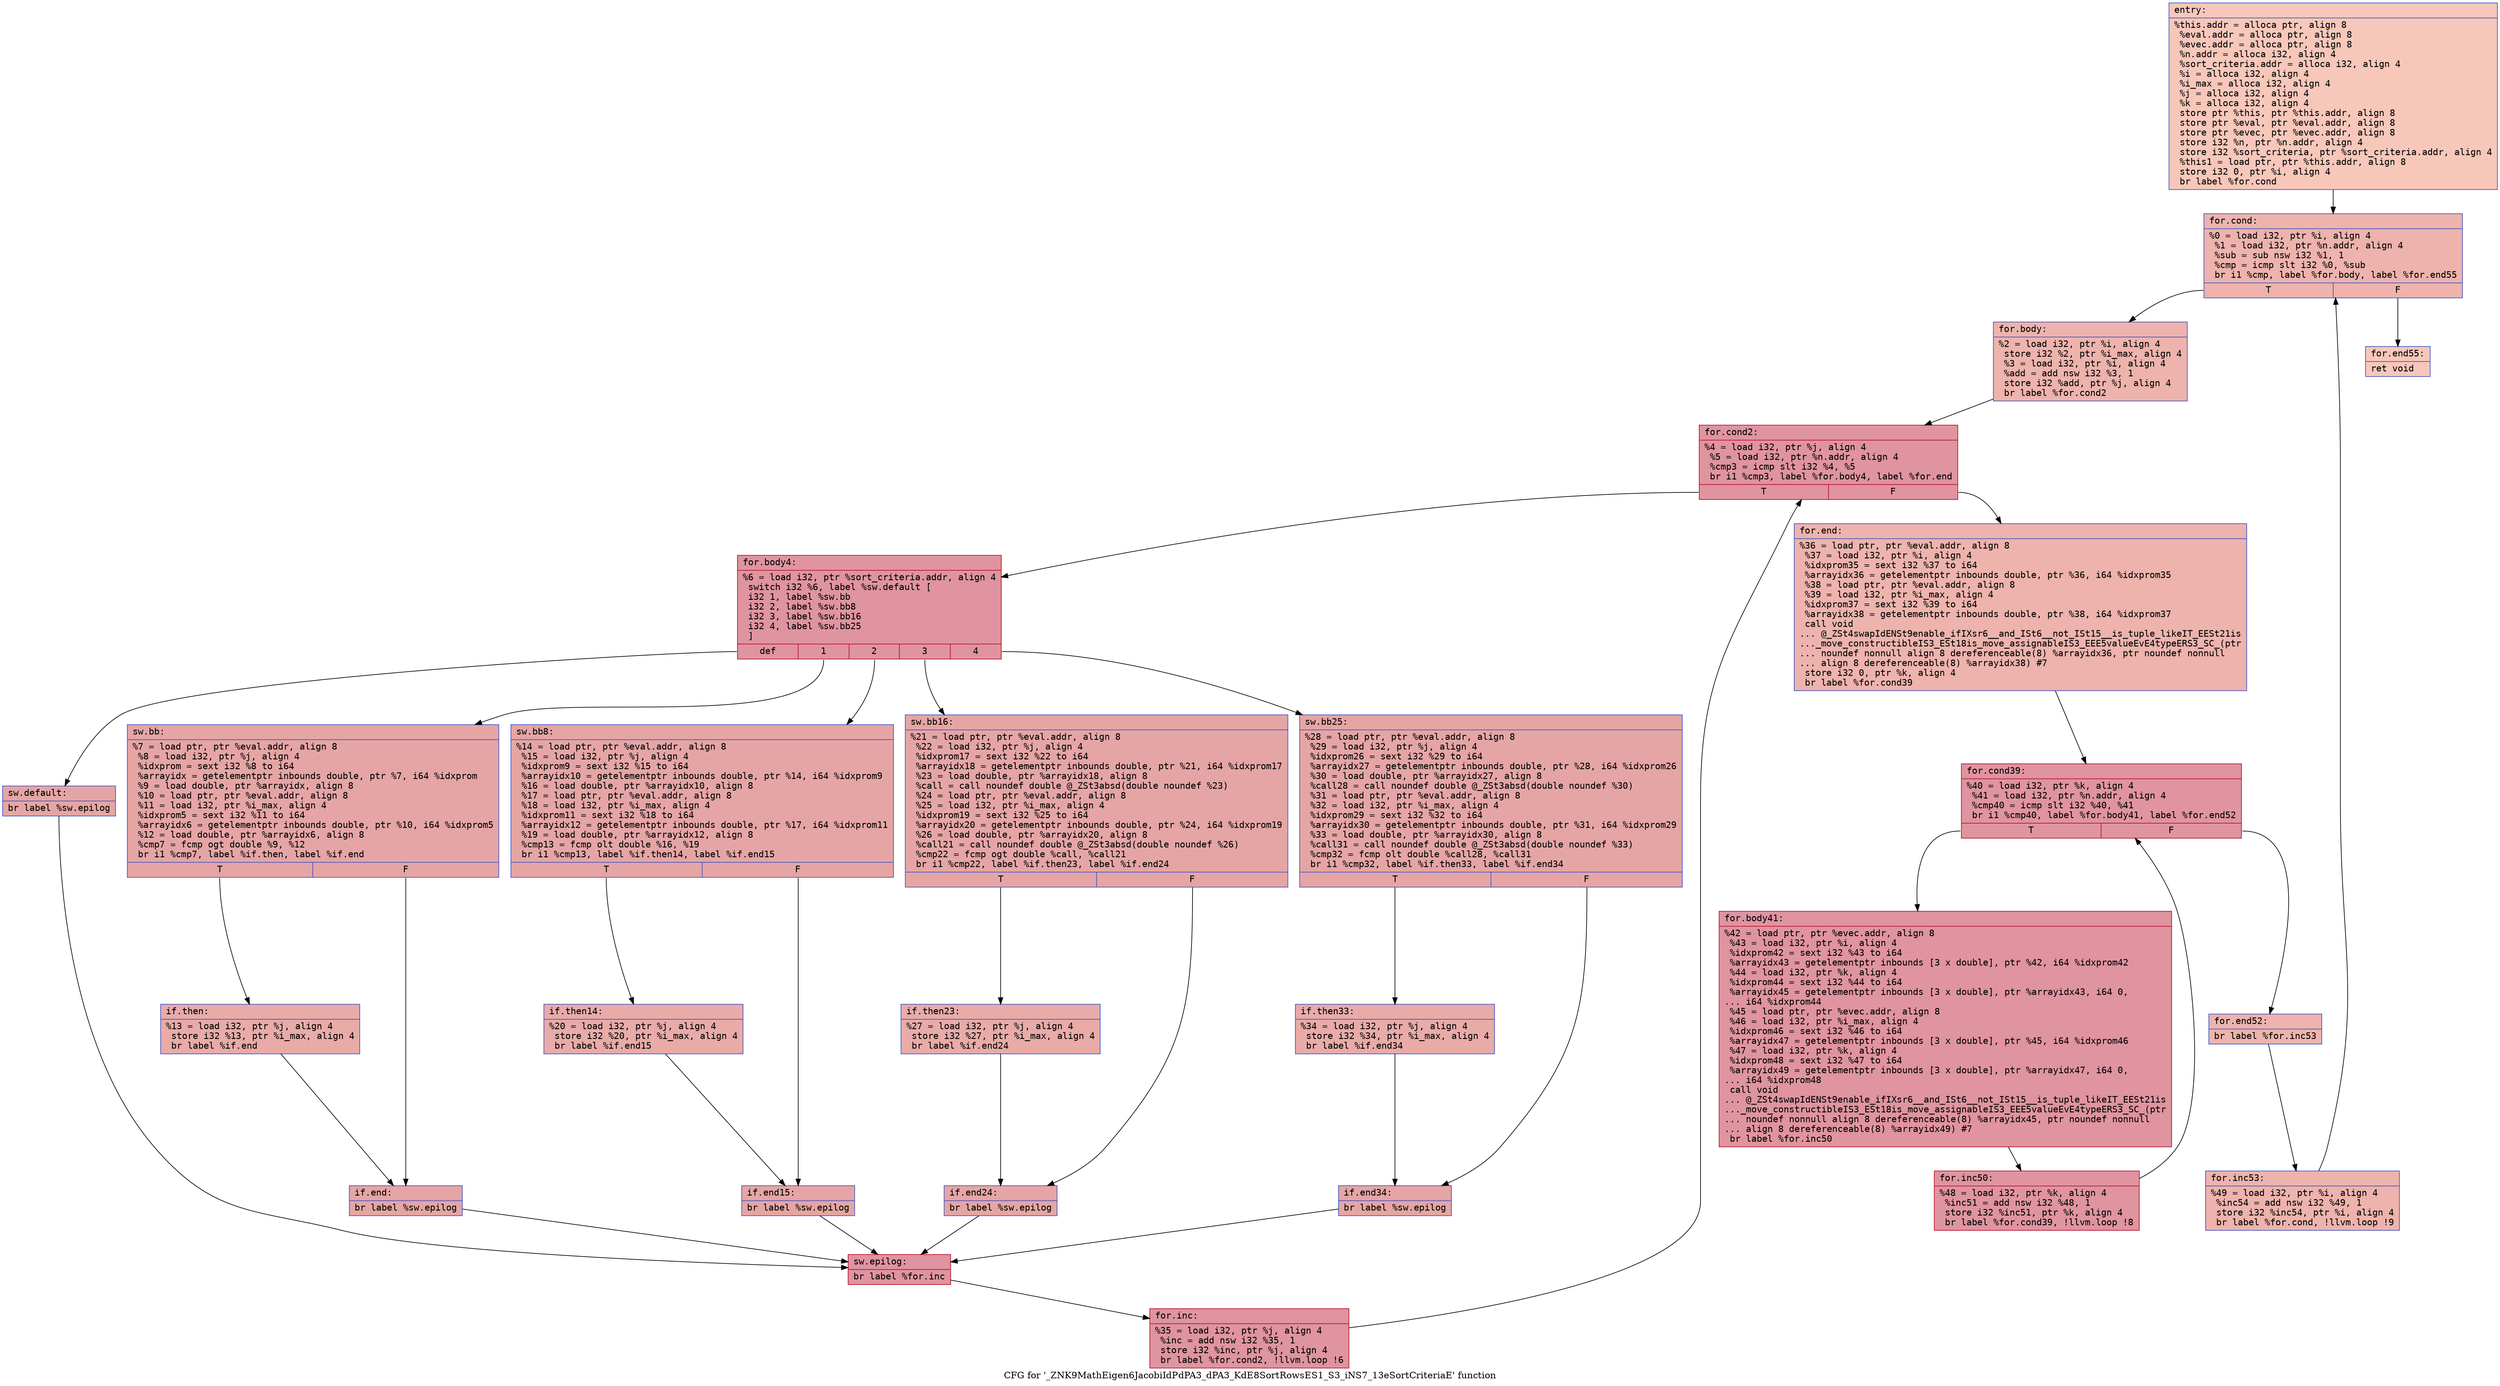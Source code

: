 digraph "CFG for '_ZNK9MathEigen6JacobiIdPdPA3_dPA3_KdE8SortRowsES1_S3_iNS7_13eSortCriteriaE' function" {
	label="CFG for '_ZNK9MathEigen6JacobiIdPdPA3_dPA3_KdE8SortRowsES1_S3_iNS7_13eSortCriteriaE' function";

	Node0x5600924a6800 [shape=record,color="#3d50c3ff", style=filled, fillcolor="#ec7f6370" fontname="Courier",label="{entry:\l|  %this.addr = alloca ptr, align 8\l  %eval.addr = alloca ptr, align 8\l  %evec.addr = alloca ptr, align 8\l  %n.addr = alloca i32, align 4\l  %sort_criteria.addr = alloca i32, align 4\l  %i = alloca i32, align 4\l  %i_max = alloca i32, align 4\l  %j = alloca i32, align 4\l  %k = alloca i32, align 4\l  store ptr %this, ptr %this.addr, align 8\l  store ptr %eval, ptr %eval.addr, align 8\l  store ptr %evec, ptr %evec.addr, align 8\l  store i32 %n, ptr %n.addr, align 4\l  store i32 %sort_criteria, ptr %sort_criteria.addr, align 4\l  %this1 = load ptr, ptr %this.addr, align 8\l  store i32 0, ptr %i, align 4\l  br label %for.cond\l}"];
	Node0x5600924a6800 -> Node0x5600924a77d0[tooltip="entry -> for.cond\nProbability 100.00%" ];
	Node0x5600924a77d0 [shape=record,color="#3d50c3ff", style=filled, fillcolor="#d6524470" fontname="Courier",label="{for.cond:\l|  %0 = load i32, ptr %i, align 4\l  %1 = load i32, ptr %n.addr, align 4\l  %sub = sub nsw i32 %1, 1\l  %cmp = icmp slt i32 %0, %sub\l  br i1 %cmp, label %for.body, label %for.end55\l|{<s0>T|<s1>F}}"];
	Node0x5600924a77d0:s0 -> Node0x5600924a7af0[tooltip="for.cond -> for.body\nProbability 96.88%" ];
	Node0x5600924a77d0:s1 -> Node0x5600924a7b40[tooltip="for.cond -> for.end55\nProbability 3.12%" ];
	Node0x5600924a7af0 [shape=record,color="#3d50c3ff", style=filled, fillcolor="#d6524470" fontname="Courier",label="{for.body:\l|  %2 = load i32, ptr %i, align 4\l  store i32 %2, ptr %i_max, align 4\l  %3 = load i32, ptr %i, align 4\l  %add = add nsw i32 %3, 1\l  store i32 %add, ptr %j, align 4\l  br label %for.cond2\l}"];
	Node0x5600924a7af0 -> Node0x5600924a7f30[tooltip="for.body -> for.cond2\nProbability 100.00%" ];
	Node0x5600924a7f30 [shape=record,color="#b70d28ff", style=filled, fillcolor="#b70d2870" fontname="Courier",label="{for.cond2:\l|  %4 = load i32, ptr %j, align 4\l  %5 = load i32, ptr %n.addr, align 4\l  %cmp3 = icmp slt i32 %4, %5\l  br i1 %cmp3, label %for.body4, label %for.end\l|{<s0>T|<s1>F}}"];
	Node0x5600924a7f30:s0 -> Node0x5600924a81d0[tooltip="for.cond2 -> for.body4\nProbability 96.88%" ];
	Node0x5600924a7f30:s1 -> Node0x5600924a7030[tooltip="for.cond2 -> for.end\nProbability 3.12%" ];
	Node0x5600924a81d0 [shape=record,color="#b70d28ff", style=filled, fillcolor="#b70d2870" fontname="Courier",label="{for.body4:\l|  %6 = load i32, ptr %sort_criteria.addr, align 4\l  switch i32 %6, label %sw.default [\l    i32 1, label %sw.bb\l    i32 2, label %sw.bb8\l    i32 3, label %sw.bb16\l    i32 4, label %sw.bb25\l  ]\l|{<s0>def|<s1>1|<s2>2|<s3>3|<s4>4}}"];
	Node0x5600924a81d0:s0 -> Node0x5600924a85f0[tooltip="for.body4 -> sw.default\nProbability 20.00%" ];
	Node0x5600924a81d0:s1 -> Node0x5600924a8640[tooltip="for.body4 -> sw.bb\nProbability 20.00%" ];
	Node0x5600924a81d0:s2 -> Node0x5600924a8690[tooltip="for.body4 -> sw.bb8\nProbability 20.00%" ];
	Node0x5600924a81d0:s3 -> Node0x5600924a8700[tooltip="for.body4 -> sw.bb16\nProbability 20.00%" ];
	Node0x5600924a81d0:s4 -> Node0x5600924a8770[tooltip="for.body4 -> sw.bb25\nProbability 20.00%" ];
	Node0x5600924a8640 [shape=record,color="#3d50c3ff", style=filled, fillcolor="#c5333470" fontname="Courier",label="{sw.bb:\l|  %7 = load ptr, ptr %eval.addr, align 8\l  %8 = load i32, ptr %j, align 4\l  %idxprom = sext i32 %8 to i64\l  %arrayidx = getelementptr inbounds double, ptr %7, i64 %idxprom\l  %9 = load double, ptr %arrayidx, align 8\l  %10 = load ptr, ptr %eval.addr, align 8\l  %11 = load i32, ptr %i_max, align 4\l  %idxprom5 = sext i32 %11 to i64\l  %arrayidx6 = getelementptr inbounds double, ptr %10, i64 %idxprom5\l  %12 = load double, ptr %arrayidx6, align 8\l  %cmp7 = fcmp ogt double %9, %12\l  br i1 %cmp7, label %if.then, label %if.end\l|{<s0>T|<s1>F}}"];
	Node0x5600924a8640:s0 -> Node0x5600924a8fe0[tooltip="sw.bb -> if.then\nProbability 50.00%" ];
	Node0x5600924a8640:s1 -> Node0x5600924a9050[tooltip="sw.bb -> if.end\nProbability 50.00%" ];
	Node0x5600924a8fe0 [shape=record,color="#3d50c3ff", style=filled, fillcolor="#cc403a70" fontname="Courier",label="{if.then:\l|  %13 = load i32, ptr %j, align 4\l  store i32 %13, ptr %i_max, align 4\l  br label %if.end\l}"];
	Node0x5600924a8fe0 -> Node0x5600924a9050[tooltip="if.then -> if.end\nProbability 100.00%" ];
	Node0x5600924a9050 [shape=record,color="#3d50c3ff", style=filled, fillcolor="#c5333470" fontname="Courier",label="{if.end:\l|  br label %sw.epilog\l}"];
	Node0x5600924a9050 -> Node0x5600924a9360[tooltip="if.end -> sw.epilog\nProbability 100.00%" ];
	Node0x5600924a8690 [shape=record,color="#3d50c3ff", style=filled, fillcolor="#c5333470" fontname="Courier",label="{sw.bb8:\l|  %14 = load ptr, ptr %eval.addr, align 8\l  %15 = load i32, ptr %j, align 4\l  %idxprom9 = sext i32 %15 to i64\l  %arrayidx10 = getelementptr inbounds double, ptr %14, i64 %idxprom9\l  %16 = load double, ptr %arrayidx10, align 8\l  %17 = load ptr, ptr %eval.addr, align 8\l  %18 = load i32, ptr %i_max, align 4\l  %idxprom11 = sext i32 %18 to i64\l  %arrayidx12 = getelementptr inbounds double, ptr %17, i64 %idxprom11\l  %19 = load double, ptr %arrayidx12, align 8\l  %cmp13 = fcmp olt double %16, %19\l  br i1 %cmp13, label %if.then14, label %if.end15\l|{<s0>T|<s1>F}}"];
	Node0x5600924a8690:s0 -> Node0x5600924a9ae0[tooltip="sw.bb8 -> if.then14\nProbability 50.00%" ];
	Node0x5600924a8690:s1 -> Node0x5600924a9b60[tooltip="sw.bb8 -> if.end15\nProbability 50.00%" ];
	Node0x5600924a9ae0 [shape=record,color="#3d50c3ff", style=filled, fillcolor="#cc403a70" fontname="Courier",label="{if.then14:\l|  %20 = load i32, ptr %j, align 4\l  store i32 %20, ptr %i_max, align 4\l  br label %if.end15\l}"];
	Node0x5600924a9ae0 -> Node0x5600924a9b60[tooltip="if.then14 -> if.end15\nProbability 100.00%" ];
	Node0x5600924a9b60 [shape=record,color="#3d50c3ff", style=filled, fillcolor="#c5333470" fontname="Courier",label="{if.end15:\l|  br label %sw.epilog\l}"];
	Node0x5600924a9b60 -> Node0x5600924a9360[tooltip="if.end15 -> sw.epilog\nProbability 100.00%" ];
	Node0x5600924a8700 [shape=record,color="#3d50c3ff", style=filled, fillcolor="#c5333470" fontname="Courier",label="{sw.bb16:\l|  %21 = load ptr, ptr %eval.addr, align 8\l  %22 = load i32, ptr %j, align 4\l  %idxprom17 = sext i32 %22 to i64\l  %arrayidx18 = getelementptr inbounds double, ptr %21, i64 %idxprom17\l  %23 = load double, ptr %arrayidx18, align 8\l  %call = call noundef double @_ZSt3absd(double noundef %23)\l  %24 = load ptr, ptr %eval.addr, align 8\l  %25 = load i32, ptr %i_max, align 4\l  %idxprom19 = sext i32 %25 to i64\l  %arrayidx20 = getelementptr inbounds double, ptr %24, i64 %idxprom19\l  %26 = load double, ptr %arrayidx20, align 8\l  %call21 = call noundef double @_ZSt3absd(double noundef %26)\l  %cmp22 = fcmp ogt double %call, %call21\l  br i1 %cmp22, label %if.then23, label %if.end24\l|{<s0>T|<s1>F}}"];
	Node0x5600924a8700:s0 -> Node0x5600924aaa70[tooltip="sw.bb16 -> if.then23\nProbability 50.00%" ];
	Node0x5600924a8700:s1 -> Node0x5600924aaac0[tooltip="sw.bb16 -> if.end24\nProbability 50.00%" ];
	Node0x5600924aaa70 [shape=record,color="#3d50c3ff", style=filled, fillcolor="#cc403a70" fontname="Courier",label="{if.then23:\l|  %27 = load i32, ptr %j, align 4\l  store i32 %27, ptr %i_max, align 4\l  br label %if.end24\l}"];
	Node0x5600924aaa70 -> Node0x5600924aaac0[tooltip="if.then23 -> if.end24\nProbability 100.00%" ];
	Node0x5600924aaac0 [shape=record,color="#3d50c3ff", style=filled, fillcolor="#c5333470" fontname="Courier",label="{if.end24:\l|  br label %sw.epilog\l}"];
	Node0x5600924aaac0 -> Node0x5600924a9360[tooltip="if.end24 -> sw.epilog\nProbability 100.00%" ];
	Node0x5600924a8770 [shape=record,color="#3d50c3ff", style=filled, fillcolor="#c5333470" fontname="Courier",label="{sw.bb25:\l|  %28 = load ptr, ptr %eval.addr, align 8\l  %29 = load i32, ptr %j, align 4\l  %idxprom26 = sext i32 %29 to i64\l  %arrayidx27 = getelementptr inbounds double, ptr %28, i64 %idxprom26\l  %30 = load double, ptr %arrayidx27, align 8\l  %call28 = call noundef double @_ZSt3absd(double noundef %30)\l  %31 = load ptr, ptr %eval.addr, align 8\l  %32 = load i32, ptr %i_max, align 4\l  %idxprom29 = sext i32 %32 to i64\l  %arrayidx30 = getelementptr inbounds double, ptr %31, i64 %idxprom29\l  %33 = load double, ptr %arrayidx30, align 8\l  %call31 = call noundef double @_ZSt3absd(double noundef %33)\l  %cmp32 = fcmp olt double %call28, %call31\l  br i1 %cmp32, label %if.then33, label %if.end34\l|{<s0>T|<s1>F}}"];
	Node0x5600924a8770:s0 -> Node0x5600924ab6a0[tooltip="sw.bb25 -> if.then33\nProbability 50.00%" ];
	Node0x5600924a8770:s1 -> Node0x5600924ab720[tooltip="sw.bb25 -> if.end34\nProbability 50.00%" ];
	Node0x5600924ab6a0 [shape=record,color="#3d50c3ff", style=filled, fillcolor="#cc403a70" fontname="Courier",label="{if.then33:\l|  %34 = load i32, ptr %j, align 4\l  store i32 %34, ptr %i_max, align 4\l  br label %if.end34\l}"];
	Node0x5600924ab6a0 -> Node0x5600924ab720[tooltip="if.then33 -> if.end34\nProbability 100.00%" ];
	Node0x5600924ab720 [shape=record,color="#3d50c3ff", style=filled, fillcolor="#c5333470" fontname="Courier",label="{if.end34:\l|  br label %sw.epilog\l}"];
	Node0x5600924ab720 -> Node0x5600924a9360[tooltip="if.end34 -> sw.epilog\nProbability 100.00%" ];
	Node0x5600924a85f0 [shape=record,color="#3d50c3ff", style=filled, fillcolor="#c5333470" fontname="Courier",label="{sw.default:\l|  br label %sw.epilog\l}"];
	Node0x5600924a85f0 -> Node0x5600924a9360[tooltip="sw.default -> sw.epilog\nProbability 100.00%" ];
	Node0x5600924a9360 [shape=record,color="#b70d28ff", style=filled, fillcolor="#b70d2870" fontname="Courier",label="{sw.epilog:\l|  br label %for.inc\l}"];
	Node0x5600924a9360 -> Node0x5600924abac0[tooltip="sw.epilog -> for.inc\nProbability 100.00%" ];
	Node0x5600924abac0 [shape=record,color="#b70d28ff", style=filled, fillcolor="#b70d2870" fontname="Courier",label="{for.inc:\l|  %35 = load i32, ptr %j, align 4\l  %inc = add nsw i32 %35, 1\l  store i32 %inc, ptr %j, align 4\l  br label %for.cond2, !llvm.loop !6\l}"];
	Node0x5600924abac0 -> Node0x5600924a7f30[tooltip="for.inc -> for.cond2\nProbability 100.00%" ];
	Node0x5600924a7030 [shape=record,color="#3d50c3ff", style=filled, fillcolor="#d6524470" fontname="Courier",label="{for.end:\l|  %36 = load ptr, ptr %eval.addr, align 8\l  %37 = load i32, ptr %i, align 4\l  %idxprom35 = sext i32 %37 to i64\l  %arrayidx36 = getelementptr inbounds double, ptr %36, i64 %idxprom35\l  %38 = load ptr, ptr %eval.addr, align 8\l  %39 = load i32, ptr %i_max, align 4\l  %idxprom37 = sext i32 %39 to i64\l  %arrayidx38 = getelementptr inbounds double, ptr %38, i64 %idxprom37\l  call void\l... @_ZSt4swapIdENSt9enable_ifIXsr6__and_ISt6__not_ISt15__is_tuple_likeIT_EESt21is\l..._move_constructibleIS3_ESt18is_move_assignableIS3_EEE5valueEvE4typeERS3_SC_(ptr\l... noundef nonnull align 8 dereferenceable(8) %arrayidx36, ptr noundef nonnull\l... align 8 dereferenceable(8) %arrayidx38) #7\l  store i32 0, ptr %k, align 4\l  br label %for.cond39\l}"];
	Node0x5600924a7030 -> Node0x5600924ac780[tooltip="for.end -> for.cond39\nProbability 100.00%" ];
	Node0x5600924ac780 [shape=record,color="#b70d28ff", style=filled, fillcolor="#b70d2870" fontname="Courier",label="{for.cond39:\l|  %40 = load i32, ptr %k, align 4\l  %41 = load i32, ptr %n.addr, align 4\l  %cmp40 = icmp slt i32 %40, %41\l  br i1 %cmp40, label %for.body41, label %for.end52\l|{<s0>T|<s1>F}}"];
	Node0x5600924ac780:s0 -> Node0x5600924aca00[tooltip="for.cond39 -> for.body41\nProbability 96.88%" ];
	Node0x5600924ac780:s1 -> Node0x5600924aca80[tooltip="for.cond39 -> for.end52\nProbability 3.12%" ];
	Node0x5600924aca00 [shape=record,color="#b70d28ff", style=filled, fillcolor="#b70d2870" fontname="Courier",label="{for.body41:\l|  %42 = load ptr, ptr %evec.addr, align 8\l  %43 = load i32, ptr %i, align 4\l  %idxprom42 = sext i32 %43 to i64\l  %arrayidx43 = getelementptr inbounds [3 x double], ptr %42, i64 %idxprom42\l  %44 = load i32, ptr %k, align 4\l  %idxprom44 = sext i32 %44 to i64\l  %arrayidx45 = getelementptr inbounds [3 x double], ptr %arrayidx43, i64 0,\l... i64 %idxprom44\l  %45 = load ptr, ptr %evec.addr, align 8\l  %46 = load i32, ptr %i_max, align 4\l  %idxprom46 = sext i32 %46 to i64\l  %arrayidx47 = getelementptr inbounds [3 x double], ptr %45, i64 %idxprom46\l  %47 = load i32, ptr %k, align 4\l  %idxprom48 = sext i32 %47 to i64\l  %arrayidx49 = getelementptr inbounds [3 x double], ptr %arrayidx47, i64 0,\l... i64 %idxprom48\l  call void\l... @_ZSt4swapIdENSt9enable_ifIXsr6__and_ISt6__not_ISt15__is_tuple_likeIT_EESt21is\l..._move_constructibleIS3_ESt18is_move_assignableIS3_EEE5valueEvE4typeERS3_SC_(ptr\l... noundef nonnull align 8 dereferenceable(8) %arrayidx45, ptr noundef nonnull\l... align 8 dereferenceable(8) %arrayidx49) #7\l  br label %for.inc50\l}"];
	Node0x5600924aca00 -> Node0x5600924ade10[tooltip="for.body41 -> for.inc50\nProbability 100.00%" ];
	Node0x5600924ade10 [shape=record,color="#b70d28ff", style=filled, fillcolor="#b70d2870" fontname="Courier",label="{for.inc50:\l|  %48 = load i32, ptr %k, align 4\l  %inc51 = add nsw i32 %48, 1\l  store i32 %inc51, ptr %k, align 4\l  br label %for.cond39, !llvm.loop !8\l}"];
	Node0x5600924ade10 -> Node0x5600924ac780[tooltip="for.inc50 -> for.cond39\nProbability 100.00%" ];
	Node0x5600924aca80 [shape=record,color="#3d50c3ff", style=filled, fillcolor="#d6524470" fontname="Courier",label="{for.end52:\l|  br label %for.inc53\l}"];
	Node0x5600924aca80 -> Node0x5600924ae270[tooltip="for.end52 -> for.inc53\nProbability 100.00%" ];
	Node0x5600924ae270 [shape=record,color="#3d50c3ff", style=filled, fillcolor="#d6524470" fontname="Courier",label="{for.inc53:\l|  %49 = load i32, ptr %i, align 4\l  %inc54 = add nsw i32 %49, 1\l  store i32 %inc54, ptr %i, align 4\l  br label %for.cond, !llvm.loop !9\l}"];
	Node0x5600924ae270 -> Node0x5600924a77d0[tooltip="for.inc53 -> for.cond\nProbability 100.00%" ];
	Node0x5600924a7b40 [shape=record,color="#3d50c3ff", style=filled, fillcolor="#ec7f6370" fontname="Courier",label="{for.end55:\l|  ret void\l}"];
}
